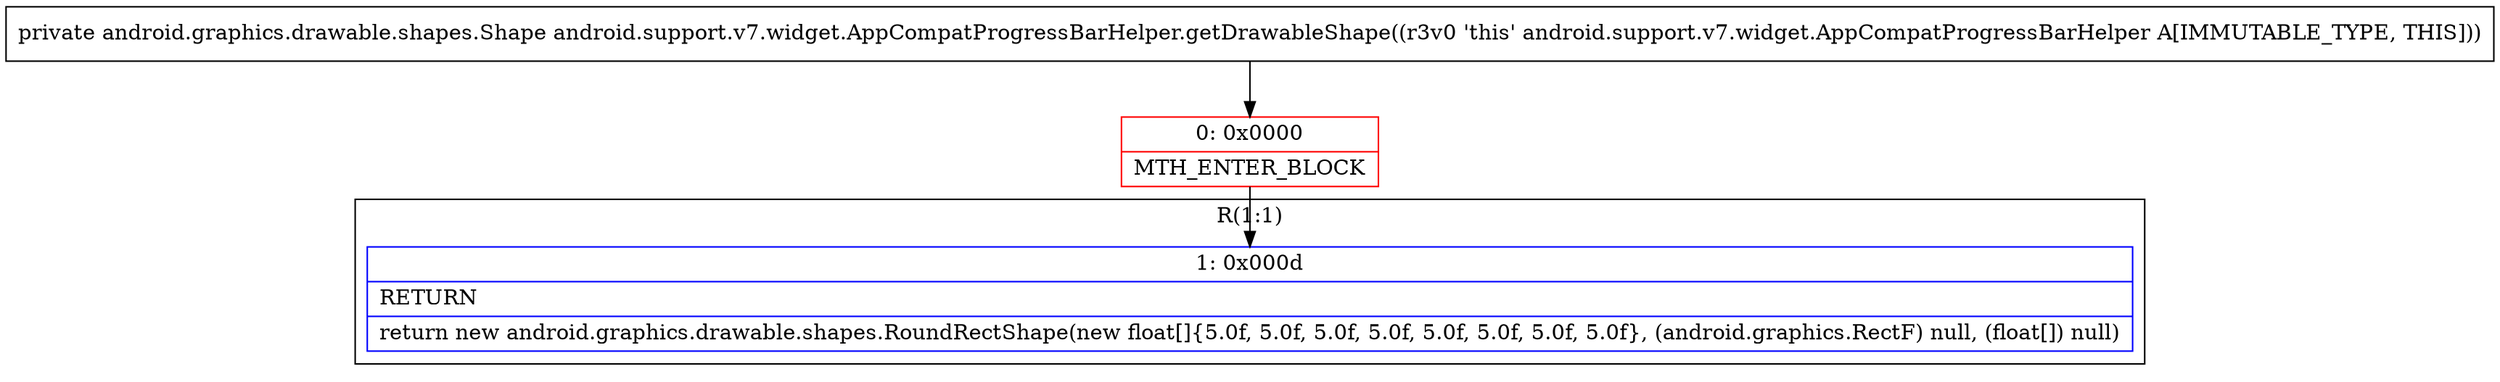 digraph "CFG forandroid.support.v7.widget.AppCompatProgressBarHelper.getDrawableShape()Landroid\/graphics\/drawable\/shapes\/Shape;" {
subgraph cluster_Region_23224928 {
label = "R(1:1)";
node [shape=record,color=blue];
Node_1 [shape=record,label="{1\:\ 0x000d|RETURN\l|return new android.graphics.drawable.shapes.RoundRectShape(new float[]\{5.0f, 5.0f, 5.0f, 5.0f, 5.0f, 5.0f, 5.0f, 5.0f\}, (android.graphics.RectF) null, (float[]) null)\l}"];
}
Node_0 [shape=record,color=red,label="{0\:\ 0x0000|MTH_ENTER_BLOCK\l}"];
MethodNode[shape=record,label="{private android.graphics.drawable.shapes.Shape android.support.v7.widget.AppCompatProgressBarHelper.getDrawableShape((r3v0 'this' android.support.v7.widget.AppCompatProgressBarHelper A[IMMUTABLE_TYPE, THIS])) }"];
MethodNode -> Node_0;
Node_0 -> Node_1;
}


